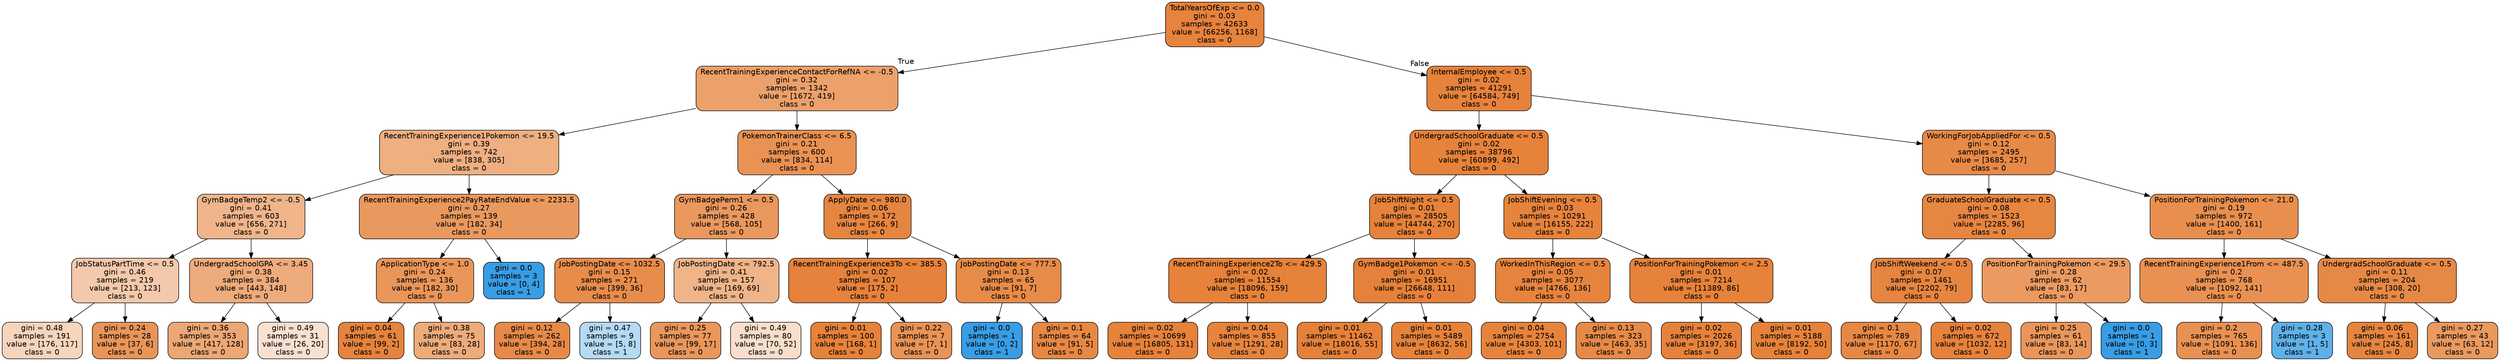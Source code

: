 digraph Tree {
node [shape=box, style="filled, rounded", color="black", fontname=helvetica] ;
edge [fontname=helvetica] ;
0 [label="TotalYearsOfExp <= 0.0\ngini = 0.03\nsamples = 42633\nvalue = [66256, 1168]\nclass = 0", fillcolor="#e58139fb"] ;
1 [label="RecentTrainingExperienceContactForRefNA <= -0.5\ngini = 0.32\nsamples = 1342\nvalue = [1672, 419]\nclass = 0", fillcolor="#e58139bf"] ;
0 -> 1 [labeldistance=2.5, labelangle=45, headlabel="True"] ;
2 [label="RecentTrainingExperience1Pokemon <= 19.5\ngini = 0.39\nsamples = 742\nvalue = [838, 305]\nclass = 0", fillcolor="#e58139a2"] ;
1 -> 2 ;
3 [label="GymBadgeTemp2 <= -0.5\ngini = 0.41\nsamples = 603\nvalue = [656, 271]\nclass = 0", fillcolor="#e5813996"] ;
2 -> 3 ;
4 [label="JobStatusPartTime <= 0.5\ngini = 0.46\nsamples = 219\nvalue = [213, 123]\nclass = 0", fillcolor="#e581396c"] ;
3 -> 4 ;
5 [label="gini = 0.48\nsamples = 191\nvalue = [176, 117]\nclass = 0", fillcolor="#e5813955"] ;
4 -> 5 ;
6 [label="gini = 0.24\nsamples = 28\nvalue = [37, 6]\nclass = 0", fillcolor="#e58139d6"] ;
4 -> 6 ;
7 [label="UndergradSchoolGPA <= 3.45\ngini = 0.38\nsamples = 384\nvalue = [443, 148]\nclass = 0", fillcolor="#e58139aa"] ;
3 -> 7 ;
8 [label="gini = 0.36\nsamples = 353\nvalue = [417, 128]\nclass = 0", fillcolor="#e58139b1"] ;
7 -> 8 ;
9 [label="gini = 0.49\nsamples = 31\nvalue = [26, 20]\nclass = 0", fillcolor="#e581393b"] ;
7 -> 9 ;
10 [label="RecentTrainingExperience2PayRateEndValue <= 2233.5\ngini = 0.27\nsamples = 139\nvalue = [182, 34]\nclass = 0", fillcolor="#e58139cf"] ;
2 -> 10 ;
11 [label="ApplicationType <= 1.0\ngini = 0.24\nsamples = 136\nvalue = [182, 30]\nclass = 0", fillcolor="#e58139d5"] ;
10 -> 11 ;
12 [label="gini = 0.04\nsamples = 61\nvalue = [99, 2]\nclass = 0", fillcolor="#e58139fa"] ;
11 -> 12 ;
13 [label="gini = 0.38\nsamples = 75\nvalue = [83, 28]\nclass = 0", fillcolor="#e58139a9"] ;
11 -> 13 ;
14 [label="gini = 0.0\nsamples = 3\nvalue = [0, 4]\nclass = 1", fillcolor="#399de5ff"] ;
10 -> 14 ;
15 [label="PokemonTrainerClass <= 6.5\ngini = 0.21\nsamples = 600\nvalue = [834, 114]\nclass = 0", fillcolor="#e58139dc"] ;
1 -> 15 ;
16 [label="GymBadgePerm1 <= 0.5\ngini = 0.26\nsamples = 428\nvalue = [568, 105]\nclass = 0", fillcolor="#e58139d0"] ;
15 -> 16 ;
17 [label="JobPostingDate <= 1032.5\ngini = 0.15\nsamples = 271\nvalue = [399, 36]\nclass = 0", fillcolor="#e58139e8"] ;
16 -> 17 ;
18 [label="gini = 0.12\nsamples = 262\nvalue = [394, 28]\nclass = 0", fillcolor="#e58139ed"] ;
17 -> 18 ;
19 [label="gini = 0.47\nsamples = 9\nvalue = [5, 8]\nclass = 1", fillcolor="#399de560"] ;
17 -> 19 ;
20 [label="JobPostingDate <= 792.5\ngini = 0.41\nsamples = 157\nvalue = [169, 69]\nclass = 0", fillcolor="#e5813997"] ;
16 -> 20 ;
21 [label="gini = 0.25\nsamples = 77\nvalue = [99, 17]\nclass = 0", fillcolor="#e58139d3"] ;
20 -> 21 ;
22 [label="gini = 0.49\nsamples = 80\nvalue = [70, 52]\nclass = 0", fillcolor="#e5813942"] ;
20 -> 22 ;
23 [label="ApplyDate <= 980.0\ngini = 0.06\nsamples = 172\nvalue = [266, 9]\nclass = 0", fillcolor="#e58139f6"] ;
15 -> 23 ;
24 [label="RecentTrainingExperience3To <= 385.5\ngini = 0.02\nsamples = 107\nvalue = [175, 2]\nclass = 0", fillcolor="#e58139fc"] ;
23 -> 24 ;
25 [label="gini = 0.01\nsamples = 100\nvalue = [168, 1]\nclass = 0", fillcolor="#e58139fd"] ;
24 -> 25 ;
26 [label="gini = 0.22\nsamples = 7\nvalue = [7, 1]\nclass = 0", fillcolor="#e58139db"] ;
24 -> 26 ;
27 [label="JobPostingDate <= 777.5\ngini = 0.13\nsamples = 65\nvalue = [91, 7]\nclass = 0", fillcolor="#e58139eb"] ;
23 -> 27 ;
28 [label="gini = 0.0\nsamples = 1\nvalue = [0, 2]\nclass = 1", fillcolor="#399de5ff"] ;
27 -> 28 ;
29 [label="gini = 0.1\nsamples = 64\nvalue = [91, 5]\nclass = 0", fillcolor="#e58139f1"] ;
27 -> 29 ;
30 [label="InternalEmployee <= 0.5\ngini = 0.02\nsamples = 41291\nvalue = [64584, 749]\nclass = 0", fillcolor="#e58139fc"] ;
0 -> 30 [labeldistance=2.5, labelangle=-45, headlabel="False"] ;
31 [label="UndergradSchoolGraduate <= 0.5\ngini = 0.02\nsamples = 38796\nvalue = [60899, 492]\nclass = 0", fillcolor="#e58139fd"] ;
30 -> 31 ;
32 [label="JobShiftNight <= 0.5\ngini = 0.01\nsamples = 28505\nvalue = [44744, 270]\nclass = 0", fillcolor="#e58139fd"] ;
31 -> 32 ;
33 [label="RecentTrainingExperience2To <= 429.5\ngini = 0.02\nsamples = 11554\nvalue = [18096, 159]\nclass = 0", fillcolor="#e58139fd"] ;
32 -> 33 ;
34 [label="gini = 0.02\nsamples = 10699\nvalue = [16805, 131]\nclass = 0", fillcolor="#e58139fd"] ;
33 -> 34 ;
35 [label="gini = 0.04\nsamples = 855\nvalue = [1291, 28]\nclass = 0", fillcolor="#e58139f9"] ;
33 -> 35 ;
36 [label="GymBadge1Pokemon <= -0.5\ngini = 0.01\nsamples = 16951\nvalue = [26648, 111]\nclass = 0", fillcolor="#e58139fe"] ;
32 -> 36 ;
37 [label="gini = 0.01\nsamples = 11462\nvalue = [18016, 55]\nclass = 0", fillcolor="#e58139fe"] ;
36 -> 37 ;
38 [label="gini = 0.01\nsamples = 5489\nvalue = [8632, 56]\nclass = 0", fillcolor="#e58139fd"] ;
36 -> 38 ;
39 [label="JobShiftEvening <= 0.5\ngini = 0.03\nsamples = 10291\nvalue = [16155, 222]\nclass = 0", fillcolor="#e58139fb"] ;
31 -> 39 ;
40 [label="WorkedInThisRegion <= 0.5\ngini = 0.05\nsamples = 3077\nvalue = [4766, 136]\nclass = 0", fillcolor="#e58139f8"] ;
39 -> 40 ;
41 [label="gini = 0.04\nsamples = 2754\nvalue = [4303, 101]\nclass = 0", fillcolor="#e58139f9"] ;
40 -> 41 ;
42 [label="gini = 0.13\nsamples = 323\nvalue = [463, 35]\nclass = 0", fillcolor="#e58139ec"] ;
40 -> 42 ;
43 [label="PositionForTrainingPokemon <= 2.5\ngini = 0.01\nsamples = 7214\nvalue = [11389, 86]\nclass = 0", fillcolor="#e58139fd"] ;
39 -> 43 ;
44 [label="gini = 0.02\nsamples = 2026\nvalue = [3197, 36]\nclass = 0", fillcolor="#e58139fc"] ;
43 -> 44 ;
45 [label="gini = 0.01\nsamples = 5188\nvalue = [8192, 50]\nclass = 0", fillcolor="#e58139fd"] ;
43 -> 45 ;
46 [label="WorkingForJobAppliedFor <= 0.5\ngini = 0.12\nsamples = 2495\nvalue = [3685, 257]\nclass = 0", fillcolor="#e58139ed"] ;
30 -> 46 ;
47 [label="GraduateSchoolGraduate <= 0.5\ngini = 0.08\nsamples = 1523\nvalue = [2285, 96]\nclass = 0", fillcolor="#e58139f4"] ;
46 -> 47 ;
48 [label="JobShiftWeekend <= 0.5\ngini = 0.07\nsamples = 1461\nvalue = [2202, 79]\nclass = 0", fillcolor="#e58139f6"] ;
47 -> 48 ;
49 [label="gini = 0.1\nsamples = 789\nvalue = [1170, 67]\nclass = 0", fillcolor="#e58139f0"] ;
48 -> 49 ;
50 [label="gini = 0.02\nsamples = 672\nvalue = [1032, 12]\nclass = 0", fillcolor="#e58139fc"] ;
48 -> 50 ;
51 [label="PositionForTrainingPokemon <= 29.5\ngini = 0.28\nsamples = 62\nvalue = [83, 17]\nclass = 0", fillcolor="#e58139cb"] ;
47 -> 51 ;
52 [label="gini = 0.25\nsamples = 61\nvalue = [83, 14]\nclass = 0", fillcolor="#e58139d4"] ;
51 -> 52 ;
53 [label="gini = 0.0\nsamples = 1\nvalue = [0, 3]\nclass = 1", fillcolor="#399de5ff"] ;
51 -> 53 ;
54 [label="PositionForTrainingPokemon <= 21.0\ngini = 0.19\nsamples = 972\nvalue = [1400, 161]\nclass = 0", fillcolor="#e58139e2"] ;
46 -> 54 ;
55 [label="RecentTrainingExperience1From <= 487.5\ngini = 0.2\nsamples = 768\nvalue = [1092, 141]\nclass = 0", fillcolor="#e58139de"] ;
54 -> 55 ;
56 [label="gini = 0.2\nsamples = 765\nvalue = [1091, 136]\nclass = 0", fillcolor="#e58139df"] ;
55 -> 56 ;
57 [label="gini = 0.28\nsamples = 3\nvalue = [1, 5]\nclass = 1", fillcolor="#399de5cc"] ;
55 -> 57 ;
58 [label="UndergradSchoolGraduate <= 0.5\ngini = 0.11\nsamples = 204\nvalue = [308, 20]\nclass = 0", fillcolor="#e58139ee"] ;
54 -> 58 ;
59 [label="gini = 0.06\nsamples = 161\nvalue = [245, 8]\nclass = 0", fillcolor="#e58139f7"] ;
58 -> 59 ;
60 [label="gini = 0.27\nsamples = 43\nvalue = [63, 12]\nclass = 0", fillcolor="#e58139ce"] ;
58 -> 60 ;
}